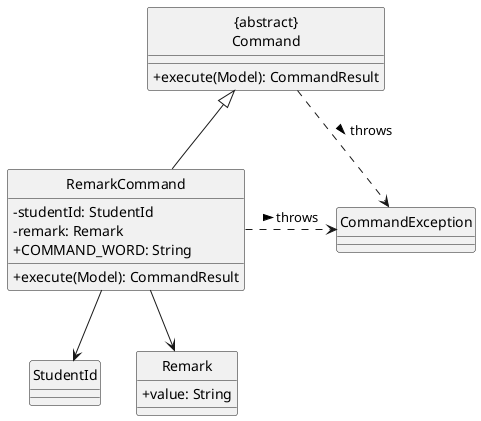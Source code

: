 @startuml
hide circle
skinparam classAttributeIconSize 0

Class "{abstract}\nCommand" as Command {
  +execute(Model): CommandResult
}
Class RemarkCommand {
  -studentId: StudentId
  -remark: Remark
  +COMMAND_WORD: String
  +execute(Model): CommandResult
}
Class CommandException
Class StudentId
Class Remark {
  +value: String
}

RemarkCommand -up-|> Command
Command ..> CommandException: throws >
RemarkCommand .right.> CommandException: throws >
RemarkCommand --> StudentId
RemarkCommand --> Remark
@enduml
